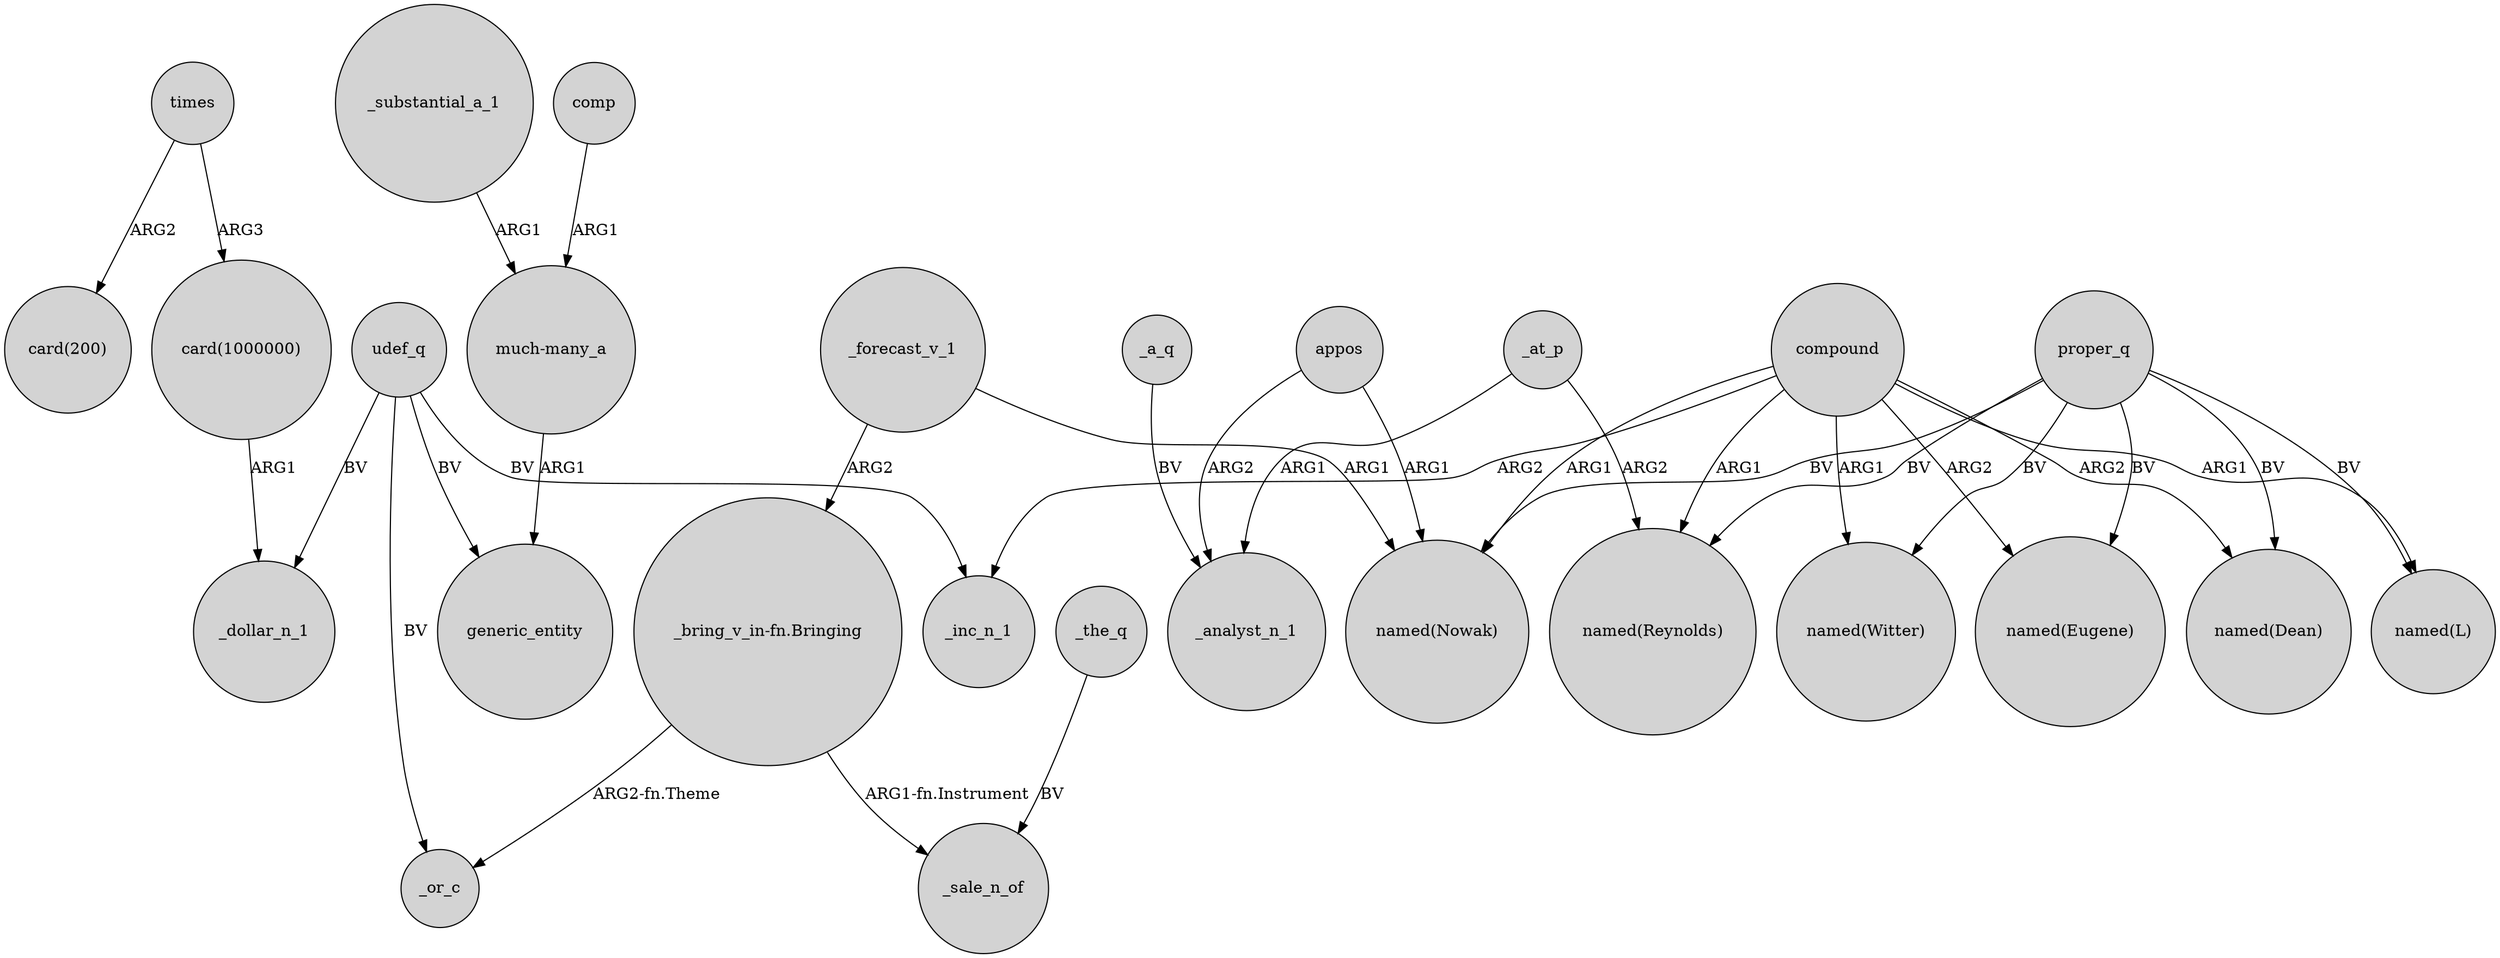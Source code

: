 digraph {
	node [shape=circle style=filled]
	"card(1000000)" -> _dollar_n_1 [label=ARG1]
	udef_q -> _inc_n_1 [label=BV]
	proper_q -> "named(L)" [label=BV]
	udef_q -> generic_entity [label=BV]
	_forecast_v_1 -> "named(Nowak)" [label=ARG1]
	"much-many_a" -> generic_entity [label=ARG1]
	compound -> "named(Eugene)" [label=ARG2]
	appos -> "named(Nowak)" [label=ARG1]
	compound -> "named(Nowak)" [label=ARG1]
	_at_p -> "named(Reynolds)" [label=ARG2]
	proper_q -> "named(Reynolds)" [label=BV]
	compound -> "named(Dean)" [label=ARG2]
	compound -> "named(L)" [label=ARG1]
	"_bring_v_in-fn.Bringing" -> _sale_n_of [label="ARG1-fn.Instrument"]
	udef_q -> _or_c [label=BV]
	"_bring_v_in-fn.Bringing" -> _or_c [label="ARG2-fn.Theme"]
	proper_q -> "named(Eugene)" [label=BV]
	proper_q -> "named(Nowak)" [label=BV]
	compound -> "named(Witter)" [label=ARG1]
	_at_p -> _analyst_n_1 [label=ARG1]
	appos -> _analyst_n_1 [label=ARG2]
	compound -> "named(Reynolds)" [label=ARG1]
	_the_q -> _sale_n_of [label=BV]
	times -> "card(200)" [label=ARG2]
	proper_q -> "named(Witter)" [label=BV]
	comp -> "much-many_a" [label=ARG1]
	times -> "card(1000000)" [label=ARG3]
	_forecast_v_1 -> "_bring_v_in-fn.Bringing" [label=ARG2]
	_a_q -> _analyst_n_1 [label=BV]
	udef_q -> _dollar_n_1 [label=BV]
	compound -> _inc_n_1 [label=ARG2]
	_substantial_a_1 -> "much-many_a" [label=ARG1]
	proper_q -> "named(Dean)" [label=BV]
}
